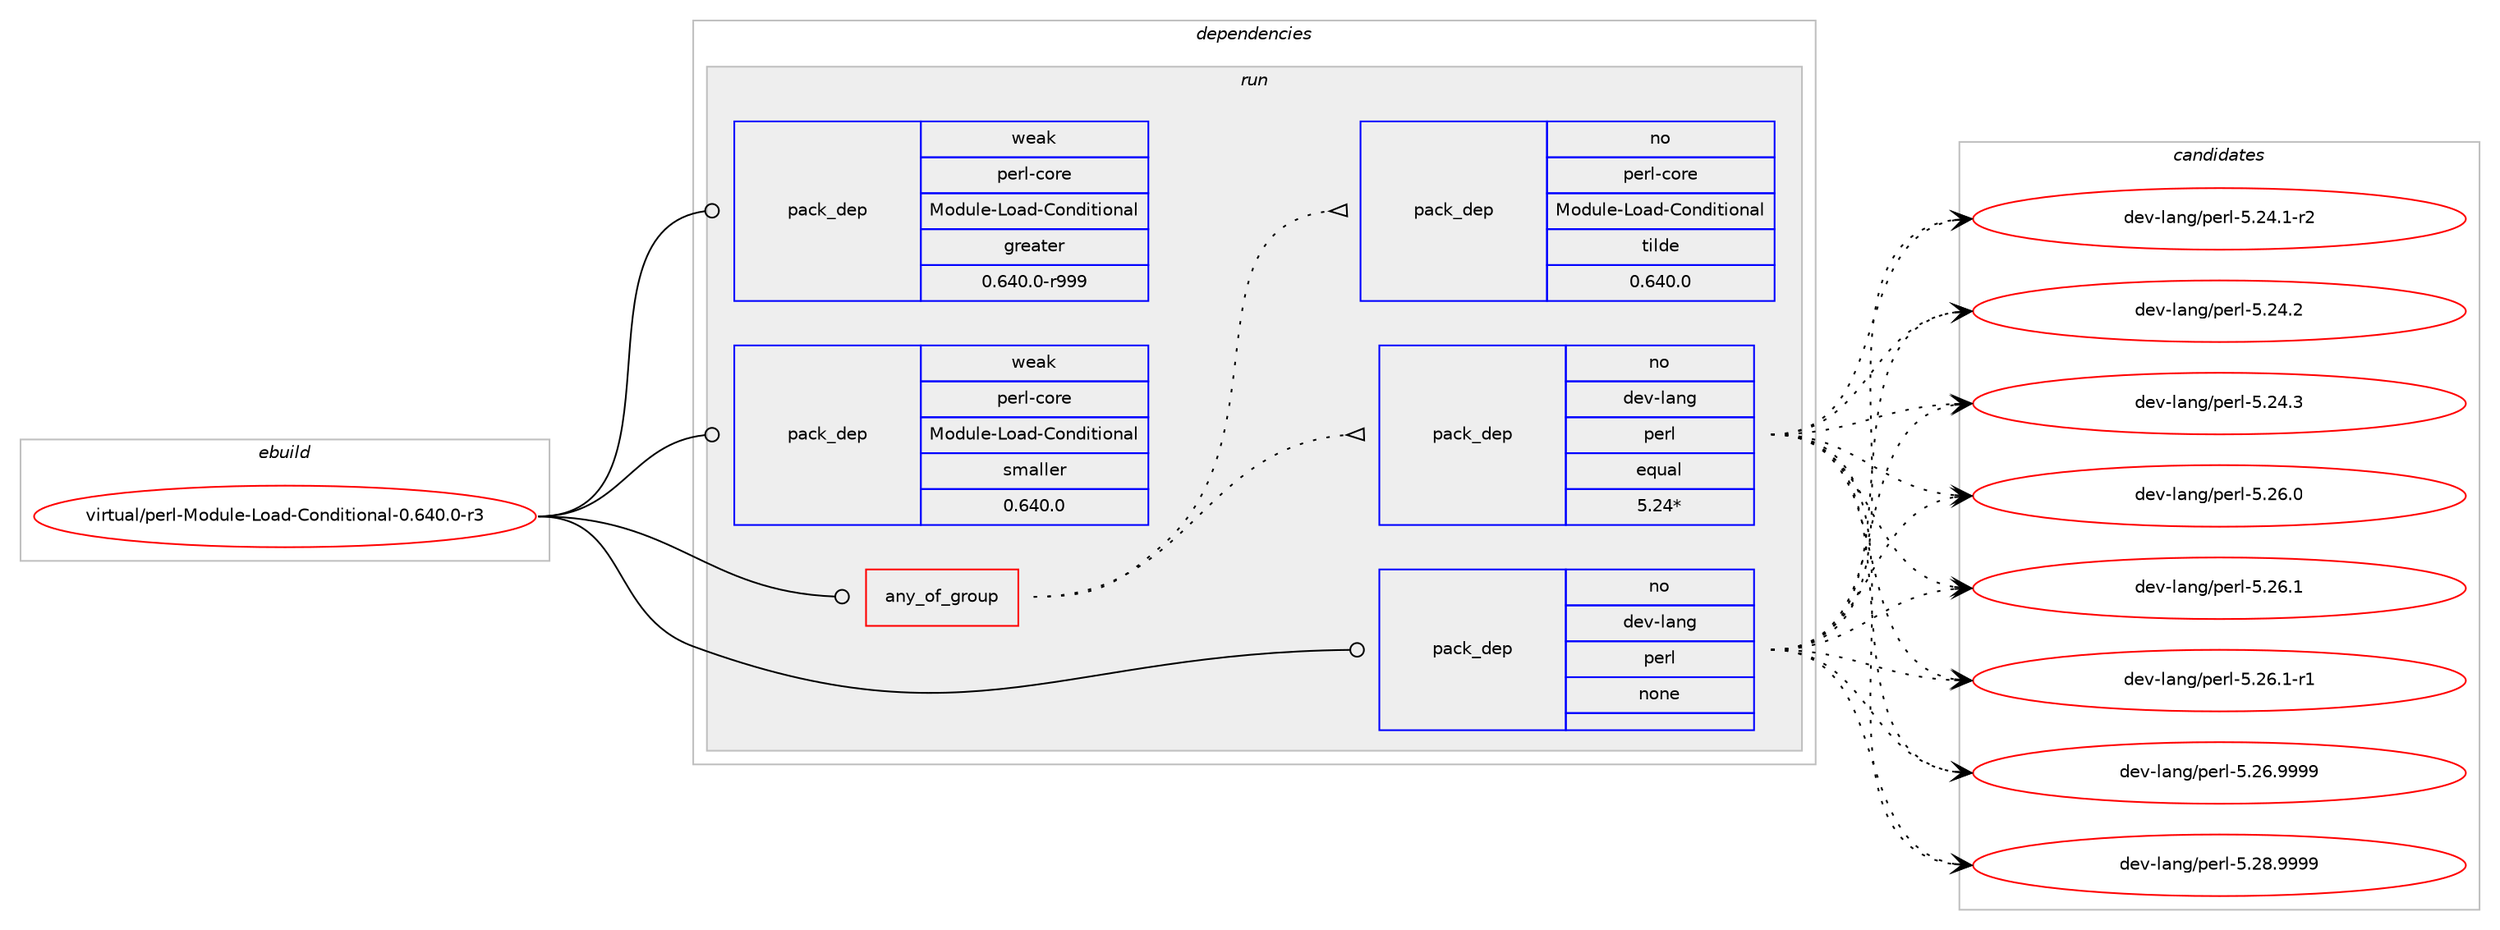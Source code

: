 digraph prolog {

# *************
# Graph options
# *************

newrank=true;
concentrate=true;
compound=true;
graph [rankdir=LR,fontname=Helvetica,fontsize=10,ranksep=1.5];#, ranksep=2.5, nodesep=0.2];
edge  [arrowhead=vee];
node  [fontname=Helvetica,fontsize=10];

# **********
# The ebuild
# **********

subgraph cluster_leftcol {
color=gray;
rank=same;
label=<<i>ebuild</i>>;
id [label="virtual/perl-Module-Load-Conditional-0.640.0-r3", color=red, width=4, href="../virtual/perl-Module-Load-Conditional-0.640.0-r3.svg"];
}

# ****************
# The dependencies
# ****************

subgraph cluster_midcol {
color=gray;
label=<<i>dependencies</i>>;
subgraph cluster_compile {
fillcolor="#eeeeee";
style=filled;
label=<<i>compile</i>>;
}
subgraph cluster_compileandrun {
fillcolor="#eeeeee";
style=filled;
label=<<i>compile and run</i>>;
}
subgraph cluster_run {
fillcolor="#eeeeee";
style=filled;
label=<<i>run</i>>;
subgraph any31 {
dependency4247 [label=<<TABLE BORDER="0" CELLBORDER="1" CELLSPACING="0" CELLPADDING="4"><TR><TD CELLPADDING="10">any_of_group</TD></TR></TABLE>>, shape=none, color=red];subgraph pack3871 {
dependency4248 [label=<<TABLE BORDER="0" CELLBORDER="1" CELLSPACING="0" CELLPADDING="4" WIDTH="220"><TR><TD ROWSPAN="6" CELLPADDING="30">pack_dep</TD></TR><TR><TD WIDTH="110">no</TD></TR><TR><TD>dev-lang</TD></TR><TR><TD>perl</TD></TR><TR><TD>equal</TD></TR><TR><TD>5.24*</TD></TR></TABLE>>, shape=none, color=blue];
}
dependency4247:e -> dependency4248:w [weight=20,style="dotted",arrowhead="oinv"];
subgraph pack3872 {
dependency4249 [label=<<TABLE BORDER="0" CELLBORDER="1" CELLSPACING="0" CELLPADDING="4" WIDTH="220"><TR><TD ROWSPAN="6" CELLPADDING="30">pack_dep</TD></TR><TR><TD WIDTH="110">no</TD></TR><TR><TD>perl-core</TD></TR><TR><TD>Module-Load-Conditional</TD></TR><TR><TD>tilde</TD></TR><TR><TD>0.640.0</TD></TR></TABLE>>, shape=none, color=blue];
}
dependency4247:e -> dependency4249:w [weight=20,style="dotted",arrowhead="oinv"];
}
id:e -> dependency4247:w [weight=20,style="solid",arrowhead="odot"];
subgraph pack3873 {
dependency4250 [label=<<TABLE BORDER="0" CELLBORDER="1" CELLSPACING="0" CELLPADDING="4" WIDTH="220"><TR><TD ROWSPAN="6" CELLPADDING="30">pack_dep</TD></TR><TR><TD WIDTH="110">no</TD></TR><TR><TD>dev-lang</TD></TR><TR><TD>perl</TD></TR><TR><TD>none</TD></TR><TR><TD></TD></TR></TABLE>>, shape=none, color=blue];
}
id:e -> dependency4250:w [weight=20,style="solid",arrowhead="odot"];
subgraph pack3874 {
dependency4251 [label=<<TABLE BORDER="0" CELLBORDER="1" CELLSPACING="0" CELLPADDING="4" WIDTH="220"><TR><TD ROWSPAN="6" CELLPADDING="30">pack_dep</TD></TR><TR><TD WIDTH="110">weak</TD></TR><TR><TD>perl-core</TD></TR><TR><TD>Module-Load-Conditional</TD></TR><TR><TD>greater</TD></TR><TR><TD>0.640.0-r999</TD></TR></TABLE>>, shape=none, color=blue];
}
id:e -> dependency4251:w [weight=20,style="solid",arrowhead="odot"];
subgraph pack3875 {
dependency4252 [label=<<TABLE BORDER="0" CELLBORDER="1" CELLSPACING="0" CELLPADDING="4" WIDTH="220"><TR><TD ROWSPAN="6" CELLPADDING="30">pack_dep</TD></TR><TR><TD WIDTH="110">weak</TD></TR><TR><TD>perl-core</TD></TR><TR><TD>Module-Load-Conditional</TD></TR><TR><TD>smaller</TD></TR><TR><TD>0.640.0</TD></TR></TABLE>>, shape=none, color=blue];
}
id:e -> dependency4252:w [weight=20,style="solid",arrowhead="odot"];
}
}

# **************
# The candidates
# **************

subgraph cluster_choices {
rank=same;
color=gray;
label=<<i>candidates</i>>;

subgraph choice3871 {
color=black;
nodesep=1;
choice100101118451089711010347112101114108455346505246494511450 [label="dev-lang/perl-5.24.1-r2", color=red, width=4,href="../dev-lang/perl-5.24.1-r2.svg"];
choice10010111845108971101034711210111410845534650524650 [label="dev-lang/perl-5.24.2", color=red, width=4,href="../dev-lang/perl-5.24.2.svg"];
choice10010111845108971101034711210111410845534650524651 [label="dev-lang/perl-5.24.3", color=red, width=4,href="../dev-lang/perl-5.24.3.svg"];
choice10010111845108971101034711210111410845534650544648 [label="dev-lang/perl-5.26.0", color=red, width=4,href="../dev-lang/perl-5.26.0.svg"];
choice10010111845108971101034711210111410845534650544649 [label="dev-lang/perl-5.26.1", color=red, width=4,href="../dev-lang/perl-5.26.1.svg"];
choice100101118451089711010347112101114108455346505446494511449 [label="dev-lang/perl-5.26.1-r1", color=red, width=4,href="../dev-lang/perl-5.26.1-r1.svg"];
choice10010111845108971101034711210111410845534650544657575757 [label="dev-lang/perl-5.26.9999", color=red, width=4,href="../dev-lang/perl-5.26.9999.svg"];
choice10010111845108971101034711210111410845534650564657575757 [label="dev-lang/perl-5.28.9999", color=red, width=4,href="../dev-lang/perl-5.28.9999.svg"];
dependency4248:e -> choice100101118451089711010347112101114108455346505246494511450:w [style=dotted,weight="100"];
dependency4248:e -> choice10010111845108971101034711210111410845534650524650:w [style=dotted,weight="100"];
dependency4248:e -> choice10010111845108971101034711210111410845534650524651:w [style=dotted,weight="100"];
dependency4248:e -> choice10010111845108971101034711210111410845534650544648:w [style=dotted,weight="100"];
dependency4248:e -> choice10010111845108971101034711210111410845534650544649:w [style=dotted,weight="100"];
dependency4248:e -> choice100101118451089711010347112101114108455346505446494511449:w [style=dotted,weight="100"];
dependency4248:e -> choice10010111845108971101034711210111410845534650544657575757:w [style=dotted,weight="100"];
dependency4248:e -> choice10010111845108971101034711210111410845534650564657575757:w [style=dotted,weight="100"];
}
subgraph choice3872 {
color=black;
nodesep=1;
}
subgraph choice3873 {
color=black;
nodesep=1;
choice100101118451089711010347112101114108455346505246494511450 [label="dev-lang/perl-5.24.1-r2", color=red, width=4,href="../dev-lang/perl-5.24.1-r2.svg"];
choice10010111845108971101034711210111410845534650524650 [label="dev-lang/perl-5.24.2", color=red, width=4,href="../dev-lang/perl-5.24.2.svg"];
choice10010111845108971101034711210111410845534650524651 [label="dev-lang/perl-5.24.3", color=red, width=4,href="../dev-lang/perl-5.24.3.svg"];
choice10010111845108971101034711210111410845534650544648 [label="dev-lang/perl-5.26.0", color=red, width=4,href="../dev-lang/perl-5.26.0.svg"];
choice10010111845108971101034711210111410845534650544649 [label="dev-lang/perl-5.26.1", color=red, width=4,href="../dev-lang/perl-5.26.1.svg"];
choice100101118451089711010347112101114108455346505446494511449 [label="dev-lang/perl-5.26.1-r1", color=red, width=4,href="../dev-lang/perl-5.26.1-r1.svg"];
choice10010111845108971101034711210111410845534650544657575757 [label="dev-lang/perl-5.26.9999", color=red, width=4,href="../dev-lang/perl-5.26.9999.svg"];
choice10010111845108971101034711210111410845534650564657575757 [label="dev-lang/perl-5.28.9999", color=red, width=4,href="../dev-lang/perl-5.28.9999.svg"];
dependency4250:e -> choice100101118451089711010347112101114108455346505246494511450:w [style=dotted,weight="100"];
dependency4250:e -> choice10010111845108971101034711210111410845534650524650:w [style=dotted,weight="100"];
dependency4250:e -> choice10010111845108971101034711210111410845534650524651:w [style=dotted,weight="100"];
dependency4250:e -> choice10010111845108971101034711210111410845534650544648:w [style=dotted,weight="100"];
dependency4250:e -> choice10010111845108971101034711210111410845534650544649:w [style=dotted,weight="100"];
dependency4250:e -> choice100101118451089711010347112101114108455346505446494511449:w [style=dotted,weight="100"];
dependency4250:e -> choice10010111845108971101034711210111410845534650544657575757:w [style=dotted,weight="100"];
dependency4250:e -> choice10010111845108971101034711210111410845534650564657575757:w [style=dotted,weight="100"];
}
subgraph choice3874 {
color=black;
nodesep=1;
}
subgraph choice3875 {
color=black;
nodesep=1;
}
}

}
